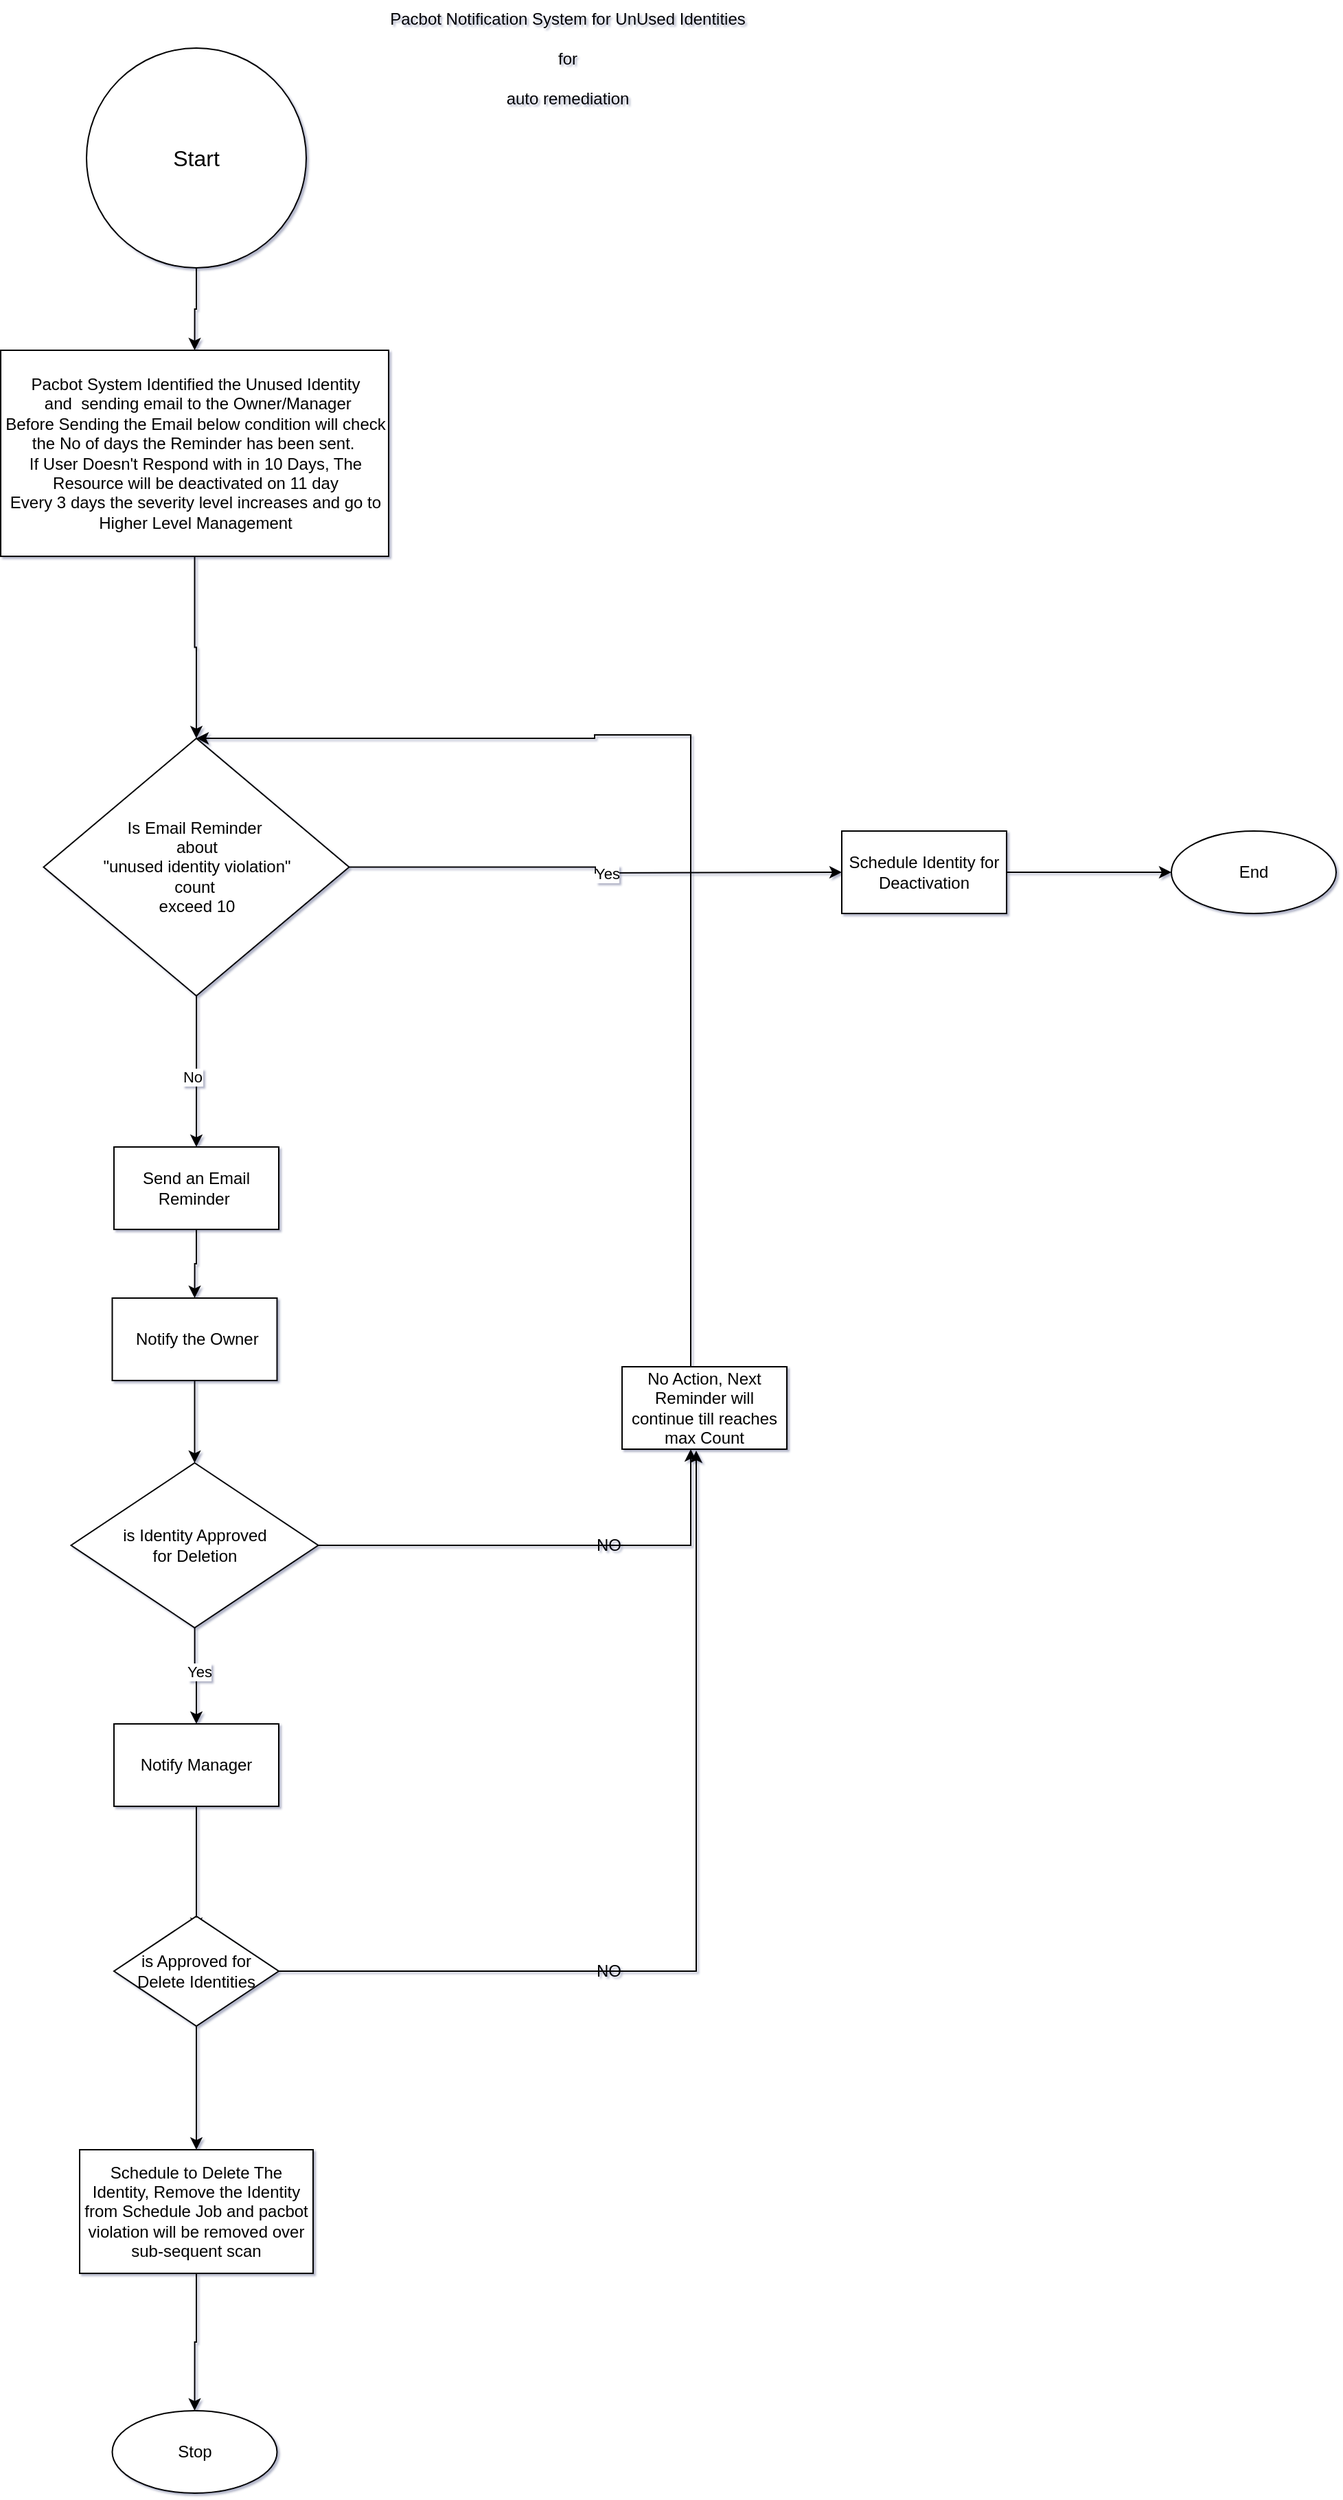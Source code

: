 <mxfile version="20.5.1" type="device" pages="2"><diagram id="2F7PlmNA8KwAkaLONM8t" name="Page-1"><mxGraphModel dx="1351" dy="623" grid="1" gridSize="10" guides="1" tooltips="1" connect="1" arrows="1" fold="1" page="1" pageScale="1" pageWidth="3300" pageHeight="4681" math="0" shadow="1"><root><mxCell id="0"/><mxCell id="1" parent="0"/><mxCell id="TSgOGWD9GSTZMh9P5ER6-11" style="edgeStyle=orthogonalEdgeStyle;rounded=0;orthogonalLoop=1;jettySize=auto;html=1;entryX=0.5;entryY=0;entryDx=0;entryDy=0;" edge="1" parent="1" source="mKRCRx4T-LMMCA1vkFXD-2" target="TSgOGWD9GSTZMh9P5ER6-5"><mxGeometry relative="1" as="geometry"/></mxCell><mxCell id="mKRCRx4T-LMMCA1vkFXD-2" value="&lt;font style=&quot;font-size: 16px;&quot;&gt;Start&lt;/font&gt;" style="ellipse;whiteSpace=wrap;html=1;aspect=fixed;" parent="1" vertex="1"><mxGeometry x="360" y="60" width="160" height="160" as="geometry"/></mxCell><mxCell id="W3dbQqCWbhaAqqRiF6k4-11" style="edgeStyle=orthogonalEdgeStyle;rounded=0;orthogonalLoop=1;jettySize=auto;html=1;entryX=0.5;entryY=0;entryDx=0;entryDy=0;" parent="1" source="mKRCRx4T-LMMCA1vkFXD-12" target="mKRCRx4T-LMMCA1vkFXD-18" edge="1"><mxGeometry relative="1" as="geometry"/></mxCell><mxCell id="mKRCRx4T-LMMCA1vkFXD-12" value="&amp;nbsp;Notify the Owner" style="whiteSpace=wrap;html=1;" parent="1" vertex="1"><mxGeometry x="378.75" y="970" width="120" height="60" as="geometry"/></mxCell><mxCell id="W3dbQqCWbhaAqqRiF6k4-15" style="edgeStyle=orthogonalEdgeStyle;rounded=0;orthogonalLoop=1;jettySize=auto;html=1;entryX=0.5;entryY=0;entryDx=0;entryDy=0;" parent="1" source="mKRCRx4T-LMMCA1vkFXD-18" target="mKRCRx4T-LMMCA1vkFXD-20" edge="1"><mxGeometry relative="1" as="geometry"/></mxCell><mxCell id="W3dbQqCWbhaAqqRiF6k4-16" value="Yes" style="edgeLabel;html=1;align=center;verticalAlign=middle;resizable=0;points=[];" parent="W3dbQqCWbhaAqqRiF6k4-15" vertex="1" connectable="0"><mxGeometry x="-0.12" y="3" relative="1" as="geometry"><mxPoint as="offset"/></mxGeometry></mxCell><mxCell id="W3dbQqCWbhaAqqRiF6k4-24" value="" style="edgeStyle=orthogonalEdgeStyle;rounded=0;orthogonalLoop=1;jettySize=auto;html=1;" parent="1" source="mKRCRx4T-LMMCA1vkFXD-18" target="W3dbQqCWbhaAqqRiF6k4-23" edge="1"><mxGeometry relative="1" as="geometry"><Array as="points"><mxPoint x="800" y="1150"/></Array></mxGeometry></mxCell><mxCell id="mKRCRx4T-LMMCA1vkFXD-18" value="is Identity Approved &lt;br&gt;for Deletion&lt;br&gt;" style="rhombus;whiteSpace=wrap;html=1;" parent="1" vertex="1"><mxGeometry x="348.75" y="1090" width="180" height="120" as="geometry"/></mxCell><mxCell id="mKRCRx4T-LMMCA1vkFXD-23" value="" style="edgeStyle=orthogonalEdgeStyle;rounded=0;orthogonalLoop=1;jettySize=auto;html=1;" parent="1" source="mKRCRx4T-LMMCA1vkFXD-20" edge="1"><mxGeometry relative="1" as="geometry"><mxPoint x="440" y="1430" as="targetPoint"/></mxGeometry></mxCell><mxCell id="mKRCRx4T-LMMCA1vkFXD-20" value="Notify Manager" style="whiteSpace=wrap;html=1;" parent="1" vertex="1"><mxGeometry x="380" y="1280" width="120" height="60" as="geometry"/></mxCell><mxCell id="W3dbQqCWbhaAqqRiF6k4-7" style="edgeStyle=orthogonalEdgeStyle;rounded=0;orthogonalLoop=1;jettySize=auto;html=1;" parent="1" source="mKRCRx4T-LMMCA1vkFXD-26" edge="1"><mxGeometry relative="1" as="geometry"><mxPoint x="910" y="660" as="targetPoint"/></mxGeometry></mxCell><mxCell id="W3dbQqCWbhaAqqRiF6k4-8" value="Yes&lt;br&gt;" style="edgeLabel;html=1;align=center;verticalAlign=middle;resizable=0;points=[];" parent="W3dbQqCWbhaAqqRiF6k4-7" vertex="1" connectable="0"><mxGeometry x="0.058" relative="1" as="geometry"><mxPoint as="offset"/></mxGeometry></mxCell><mxCell id="W3dbQqCWbhaAqqRiF6k4-9" style="edgeStyle=orthogonalEdgeStyle;rounded=0;orthogonalLoop=1;jettySize=auto;html=1;entryX=0.5;entryY=0;entryDx=0;entryDy=0;" parent="1" source="mKRCRx4T-LMMCA1vkFXD-26" target="mKRCRx4T-LMMCA1vkFXD-32" edge="1"><mxGeometry relative="1" as="geometry"/></mxCell><mxCell id="W3dbQqCWbhaAqqRiF6k4-14" value="No" style="edgeLabel;html=1;align=center;verticalAlign=middle;resizable=0;points=[];" parent="W3dbQqCWbhaAqqRiF6k4-9" vertex="1" connectable="0"><mxGeometry x="0.072" y="-3" relative="1" as="geometry"><mxPoint as="offset"/></mxGeometry></mxCell><mxCell id="mKRCRx4T-LMMCA1vkFXD-26" value="Is Email Reminder&amp;nbsp;&lt;br&gt;about&lt;br&gt;&quot;unused identity violation&quot; &lt;br&gt;count&amp;nbsp;&lt;br&gt;exceed 10" style="rhombus;whiteSpace=wrap;html=1;" parent="1" vertex="1"><mxGeometry x="328.75" y="562.5" width="222.5" height="187.5" as="geometry"/></mxCell><mxCell id="W3dbQqCWbhaAqqRiF6k4-13" value="" style="edgeStyle=orthogonalEdgeStyle;rounded=0;orthogonalLoop=1;jettySize=auto;html=1;" parent="1" source="mKRCRx4T-LMMCA1vkFXD-28" target="W3dbQqCWbhaAqqRiF6k4-12" edge="1"><mxGeometry relative="1" as="geometry"/></mxCell><mxCell id="mKRCRx4T-LMMCA1vkFXD-28" value="Schedule Identity for Deactivation" style="whiteSpace=wrap;html=1;" parent="1" vertex="1"><mxGeometry x="910" y="630" width="120" height="60" as="geometry"/></mxCell><mxCell id="W3dbQqCWbhaAqqRiF6k4-10" style="edgeStyle=orthogonalEdgeStyle;rounded=0;orthogonalLoop=1;jettySize=auto;html=1;entryX=0.5;entryY=0;entryDx=0;entryDy=0;" parent="1" source="mKRCRx4T-LMMCA1vkFXD-32" target="mKRCRx4T-LMMCA1vkFXD-12" edge="1"><mxGeometry relative="1" as="geometry"><mxPoint x="440" y="960" as="targetPoint"/></mxGeometry></mxCell><mxCell id="mKRCRx4T-LMMCA1vkFXD-32" value="Send an Email Reminder&amp;nbsp;" style="whiteSpace=wrap;html=1;" parent="1" vertex="1"><mxGeometry x="380" y="860" width="120" height="60" as="geometry"/></mxCell><mxCell id="W3dbQqCWbhaAqqRiF6k4-5" value="&lt;span style=&quot;&quot;&gt;Pacbot Notification System for UnUsed Identities&lt;br&gt;&lt;br&gt;for &lt;br&gt;&lt;br&gt;auto remediation&lt;br&gt;&lt;br&gt;&lt;/span&gt;" style="text;html=1;align=center;verticalAlign=middle;resizable=0;points=[];autosize=1;strokeColor=none;fillColor=none;" parent="1" vertex="1"><mxGeometry x="570" y="25" width="280" height="100" as="geometry"/></mxCell><mxCell id="W3dbQqCWbhaAqqRiF6k4-12" value="End&lt;br&gt;" style="ellipse;whiteSpace=wrap;html=1;" parent="1" vertex="1"><mxGeometry x="1150" y="630" width="120" height="60" as="geometry"/></mxCell><mxCell id="W3dbQqCWbhaAqqRiF6k4-20" value="" style="edgeStyle=orthogonalEdgeStyle;rounded=0;orthogonalLoop=1;jettySize=auto;html=1;" parent="1" source="W3dbQqCWbhaAqqRiF6k4-18" target="W3dbQqCWbhaAqqRiF6k4-19" edge="1"><mxGeometry relative="1" as="geometry"/></mxCell><mxCell id="W3dbQqCWbhaAqqRiF6k4-26" style="edgeStyle=orthogonalEdgeStyle;rounded=0;orthogonalLoop=1;jettySize=auto;html=1;entryX=0.45;entryY=1.017;entryDx=0;entryDy=0;entryPerimeter=0;" parent="1" source="W3dbQqCWbhaAqqRiF6k4-18" target="W3dbQqCWbhaAqqRiF6k4-23" edge="1"><mxGeometry relative="1" as="geometry"/></mxCell><mxCell id="W3dbQqCWbhaAqqRiF6k4-18" value="is Approved for Delete Identities" style="rhombus;whiteSpace=wrap;html=1;" parent="1" vertex="1"><mxGeometry x="380" y="1420" width="120" height="80" as="geometry"/></mxCell><mxCell id="W3dbQqCWbhaAqqRiF6k4-22" value="" style="edgeStyle=orthogonalEdgeStyle;rounded=0;orthogonalLoop=1;jettySize=auto;html=1;" parent="1" source="W3dbQqCWbhaAqqRiF6k4-19" target="W3dbQqCWbhaAqqRiF6k4-21" edge="1"><mxGeometry relative="1" as="geometry"/></mxCell><mxCell id="W3dbQqCWbhaAqqRiF6k4-19" value="Schedule to Delete The Identity, Remove the Identity from Schedule Job and pacbot violation will be removed over sub-sequent scan" style="whiteSpace=wrap;html=1;" parent="1" vertex="1"><mxGeometry x="355" y="1590" width="170" height="90" as="geometry"/></mxCell><mxCell id="W3dbQqCWbhaAqqRiF6k4-21" value="Stop&lt;br&gt;" style="ellipse;whiteSpace=wrap;html=1;" parent="1" vertex="1"><mxGeometry x="378.75" y="1780" width="120" height="60" as="geometry"/></mxCell><mxCell id="TSgOGWD9GSTZMh9P5ER6-14" style="edgeStyle=orthogonalEdgeStyle;rounded=0;orthogonalLoop=1;jettySize=auto;html=1;fontSize=16;entryX=0.5;entryY=0;entryDx=0;entryDy=0;" edge="1" parent="1" source="W3dbQqCWbhaAqqRiF6k4-23" target="mKRCRx4T-LMMCA1vkFXD-26"><mxGeometry relative="1" as="geometry"><mxPoint x="730" y="590" as="targetPoint"/><Array as="points"><mxPoint x="800" y="560"/><mxPoint x="730" y="560"/><mxPoint x="730" y="563"/></Array></mxGeometry></mxCell><mxCell id="W3dbQqCWbhaAqqRiF6k4-23" value="No Action, Next Reminder will continue till reaches max Count" style="whiteSpace=wrap;html=1;" parent="1" vertex="1"><mxGeometry x="750" y="1020" width="120" height="60" as="geometry"/></mxCell><mxCell id="W3dbQqCWbhaAqqRiF6k4-25" value="NO" style="text;html=1;align=center;verticalAlign=middle;resizable=0;points=[];autosize=1;strokeColor=none;fillColor=none;" parent="1" vertex="1"><mxGeometry x="720" y="1135" width="40" height="30" as="geometry"/></mxCell><mxCell id="TSgOGWD9GSTZMh9P5ER6-12" style="edgeStyle=orthogonalEdgeStyle;rounded=0;orthogonalLoop=1;jettySize=auto;html=1;entryX=0.5;entryY=0;entryDx=0;entryDy=0;fontSize=16;" edge="1" parent="1" source="TSgOGWD9GSTZMh9P5ER6-5" target="mKRCRx4T-LMMCA1vkFXD-26"><mxGeometry relative="1" as="geometry"/></mxCell><mxCell id="TSgOGWD9GSTZMh9P5ER6-5" value="Pacbot System Identified the Unused Identity&lt;br&gt;&amp;nbsp;and&amp;nbsp; sending email to the Owner/Manager&lt;br&gt;Before Sending the Email below condition will check the No of days the Reminder has been sent.&amp;nbsp;&lt;br&gt;If User Doesn't Respond with in 10 Days, The Resource will be deactivated on 11 day&lt;br&gt;Every 3 days the severity level increases and go to Higher Level Management" style="whiteSpace=wrap;html=1;" vertex="1" parent="1"><mxGeometry x="297.5" y="280" width="282.5" height="150" as="geometry"/></mxCell><mxCell id="TSgOGWD9GSTZMh9P5ER6-15" value="NO" style="text;html=1;align=center;verticalAlign=middle;resizable=0;points=[];autosize=1;strokeColor=none;fillColor=none;" vertex="1" parent="1"><mxGeometry x="720" y="1445" width="40" height="30" as="geometry"/></mxCell></root></mxGraphModel></diagram><diagram id="825jTVbD74pwmTZDXjiH" name="Page-2"><mxGraphModel dx="1384" dy="772" grid="1" gridSize="10" guides="1" tooltips="1" connect="1" arrows="1" fold="1" page="1" pageScale="1" pageWidth="850" pageHeight="1100" background="#DAD2D8" math="0" shadow="0"><root><mxCell id="0"/><mxCell id="1" parent="0"/><mxCell id="1SHm4hPK-HVv81CH3Bw4-1" value="&lt;span&gt;Pacbot Notification System&lt;br&gt;to remove unused IAM Identities-User and Role&lt;/span&gt;" style="text;html=1;align=center;verticalAlign=middle;resizable=0;points=[];autosize=1;strokeColor=none;fillColor=none;fontColor=#143642;rounded=1;" vertex="1" parent="1"><mxGeometry x="260" y="5" width="280" height="40" as="geometry"/></mxCell><mxCell id="a-1qxkQPkkysgRtW_MTr-1" value="Start" style="ellipse;whiteSpace=wrap;html=1;fillColor=#FAE5C7;strokeColor=#0F8B8D;fontColor=#143642;rounded=1;" vertex="1" parent="1"><mxGeometry x="340" y="60" width="120" height="50" as="geometry"/></mxCell><mxCell id="7wdDZhYkI96YHoR5jbr_-1" value="Identify the unused accounts and roles and notify the owner" style="rounded=0;whiteSpace=wrap;html=1;fillColor=#FAE5C7;strokeColor=#0F8B8D;fontColor=#143642;" vertex="1" parent="1"><mxGeometry x="340" y="150" width="120" height="60" as="geometry"/></mxCell><mxCell id="zMxUUMqIKeQ8fVVgzI87-1" value="&amp;nbsp;Is no of Email Reminders exceed max count" style="rhombus;whiteSpace=wrap;html=1;fillColor=#FAE5C7;strokeColor=#0F8B8D;fontColor=#143642;rounded=1;" vertex="1" parent="1"><mxGeometry x="325" y="240" width="150" height="160" as="geometry"/></mxCell><mxCell id="ic0EezxAscp7aKQCOM13-2" value="Send the Email Reminder" style="rounded=0;whiteSpace=wrap;html=1;strokeColor=#0F8B8D;fontColor=#143642;fillColor=#FAE5C7;" vertex="1" parent="1"><mxGeometry x="340" y="440" width="120" height="60" as="geometry"/></mxCell><mxCell id="94RmXtZy_hZAy45wh5ry-2" value="&lt;span style=&quot;color: rgb(0, 0, 0);&quot;&gt;is Approved for Deletion by Owner&lt;/span&gt;" style="rhombus;whiteSpace=wrap;html=1;fillColor=#FAE5C7;strokeColor=#0F8B8D;fontColor=#143642;rounded=1;" vertex="1" parent="1"><mxGeometry x="315" y="540" width="170" height="160" as="geometry"/></mxCell><mxCell id="DrW6kKM9lPLiyRGYpazw-1" value="Notify the Manager" style="rounded=0;whiteSpace=wrap;html=1;strokeColor=#0F8B8D;fontColor=#143642;fillColor=#FAE5C7;" vertex="1" parent="1"><mxGeometry x="325" y="740" width="150" height="60" as="geometry"/></mxCell><mxCell id="DK-w31bb5x8y7gX2XaGW-3" value="&lt;span style=&quot;color: rgb(0, 0, 0);&quot;&gt;is Approved for Deletion by Manager&lt;/span&gt;" style="rhombus;whiteSpace=wrap;html=1;fillColor=#FAE5C7;strokeColor=#0F8B8D;fontColor=#143642;rounded=1;" vertex="1" parent="1"><mxGeometry x="315" y="840" width="170" height="160" as="geometry"/></mxCell><mxCell id="vRnMGKTtuLfXFsGvwRMY-1" value="Remove the identity from scheduled JOB" style="rounded=0;whiteSpace=wrap;html=1;strokeColor=#0F8B8D;fontColor=#143642;fillColor=#FAE5C7;" vertex="1" parent="1"><mxGeometry x="335" y="1110" width="120" height="60" as="geometry"/></mxCell><mxCell id="vRnMGKTtuLfXFsGvwRMY-2" value="Mark the identity for Deletion" style="rounded=0;whiteSpace=wrap;html=1;strokeColor=#0F8B8D;fontColor=#143642;fillColor=#FAE5C7;" vertex="1" parent="1"><mxGeometry x="335" y="1220" width="120" height="60" as="geometry"/></mxCell><mxCell id="NFCe-IUsvdAm8rzY-eAQ-1" value="End" style="ellipse;whiteSpace=wrap;html=1;rounded=0;strokeColor=#0F8B8D;fontColor=#143642;fillColor=#FAE5C7;" vertex="1" parent="1"><mxGeometry x="335" y="1320" width="120" height="80" as="geometry"/></mxCell><mxCell id="08QDFl62JGAp28Ak1xsh-1" value="" style="endArrow=classic;html=1;rounded=1;strokeColor=#A8201A;fontColor=#143642;fillColor=#FAE5C7;" edge="1" parent="1"><mxGeometry width="50" height="50" relative="1" as="geometry"><mxPoint x="680" y="1050" as="sourcePoint"/><mxPoint x="400" y="1050" as="targetPoint"/></mxGeometry></mxCell><mxCell id="08QDFl62JGAp28Ak1xsh-2" value="" style="endArrow=none;html=1;rounded=1;strokeColor=#A8201A;fontColor=#143642;fillColor=#FAE5C7;" edge="1" parent="1"><mxGeometry width="50" height="50" relative="1" as="geometry"><mxPoint x="680" y="1050" as="sourcePoint"/><mxPoint x="680" y="320" as="targetPoint"/></mxGeometry></mxCell><mxCell id="08QDFl62JGAp28Ak1xsh-3" value="" style="endArrow=none;html=1;rounded=1;strokeColor=#A8201A;fontColor=#143642;fillColor=#FAE5C7;exitX=1;exitY=0.5;exitDx=0;exitDy=0;" edge="1" parent="1" source="zMxUUMqIKeQ8fVVgzI87-1"><mxGeometry width="50" height="50" relative="1" as="geometry"><mxPoint x="650" y="380" as="sourcePoint"/><mxPoint x="680" y="320" as="targetPoint"/></mxGeometry></mxCell><mxCell id="08QDFl62JGAp28Ak1xsh-4" value="Yes" style="text;html=1;strokeColor=none;fillColor=none;align=center;verticalAlign=middle;whiteSpace=wrap;rounded=0;fontColor=#143642;" vertex="1" parent="1"><mxGeometry x="520" y="290" width="60" height="30" as="geometry"/></mxCell><mxCell id="08QDFl62JGAp28Ak1xsh-7" value="" style="endArrow=classic;html=1;rounded=1;strokeColor=#A8201A;fontColor=#143642;fillColor=#FAE5C7;exitX=0.5;exitY=1;exitDx=0;exitDy=0;entryX=0.5;entryY=0;entryDx=0;entryDy=0;" edge="1" parent="1" source="vRnMGKTtuLfXFsGvwRMY-1" target="vRnMGKTtuLfXFsGvwRMY-2"><mxGeometry width="50" height="50" relative="1" as="geometry"><mxPoint x="385" y="1210" as="sourcePoint"/><mxPoint x="410" y="1210" as="targetPoint"/></mxGeometry></mxCell><mxCell id="08QDFl62JGAp28Ak1xsh-8" value="" style="endArrow=classic;html=1;rounded=1;strokeColor=#A8201A;fontColor=#143642;fillColor=#FAE5C7;exitX=0.5;exitY=1;exitDx=0;exitDy=0;" edge="1" parent="1" source="DK-w31bb5x8y7gX2XaGW-3"><mxGeometry width="50" height="50" relative="1" as="geometry"><mxPoint x="360" y="1050" as="sourcePoint"/><mxPoint x="400" y="1100" as="targetPoint"/></mxGeometry></mxCell><mxCell id="08QDFl62JGAp28Ak1xsh-9" value="" style="endArrow=classic;html=1;rounded=1;strokeColor=#A8201A;fontColor=#143642;fillColor=#FAE5C7;exitX=0.5;exitY=1;exitDx=0;exitDy=0;entryX=0.5;entryY=0;entryDx=0;entryDy=0;" edge="1" parent="1" source="vRnMGKTtuLfXFsGvwRMY-2" target="NFCe-IUsvdAm8rzY-eAQ-1"><mxGeometry width="50" height="50" relative="1" as="geometry"><mxPoint x="405" y="1330" as="sourcePoint"/><mxPoint x="395" y="1310" as="targetPoint"/></mxGeometry></mxCell><mxCell id="08QDFl62JGAp28Ak1xsh-10" value="" style="endArrow=classic;html=1;rounded=1;strokeColor=#A8201A;fontColor=#143642;fillColor=#FAE5C7;entryX=0.5;entryY=0;entryDx=0;entryDy=0;exitX=0.5;exitY=1;exitDx=0;exitDy=0;" edge="1" parent="1" source="DrW6kKM9lPLiyRGYpazw-1" target="DK-w31bb5x8y7gX2XaGW-3"><mxGeometry width="50" height="50" relative="1" as="geometry"><mxPoint x="385" y="830" as="sourcePoint"/><mxPoint x="435" y="780" as="targetPoint"/></mxGeometry></mxCell><mxCell id="08QDFl62JGAp28Ak1xsh-11" value="" style="endArrow=classic;html=1;rounded=1;strokeColor=#A8201A;fontColor=#143642;fillColor=#FAE5C7;entryX=0.5;entryY=0;entryDx=0;entryDy=0;" edge="1" parent="1" target="DrW6kKM9lPLiyRGYpazw-1"><mxGeometry width="50" height="50" relative="1" as="geometry"><mxPoint x="400" y="700" as="sourcePoint"/><mxPoint x="420" y="730" as="targetPoint"/></mxGeometry></mxCell><mxCell id="08QDFl62JGAp28Ak1xsh-14" value="" style="endArrow=classic;html=1;rounded=1;strokeColor=#A8201A;fontColor=#143642;fillColor=#FAE5C7;exitX=0.5;exitY=1;exitDx=0;exitDy=0;entryX=0.5;entryY=0;entryDx=0;entryDy=0;" edge="1" parent="1" source="zMxUUMqIKeQ8fVVgzI87-1" target="ic0EezxAscp7aKQCOM13-2"><mxGeometry width="50" height="50" relative="1" as="geometry"><mxPoint x="425" y="420" as="sourcePoint"/><mxPoint x="475" y="370" as="targetPoint"/></mxGeometry></mxCell><mxCell id="08QDFl62JGAp28Ak1xsh-15" value="" style="endArrow=classic;html=1;rounded=1;strokeColor=#A8201A;fontColor=#143642;fillColor=#FAE5C7;entryX=0.5;entryY=0;entryDx=0;entryDy=0;" edge="1" parent="1" target="94RmXtZy_hZAy45wh5ry-2"><mxGeometry width="50" height="50" relative="1" as="geometry"><mxPoint x="400" y="500" as="sourcePoint"/><mxPoint x="410" y="530" as="targetPoint"/></mxGeometry></mxCell><mxCell id="08QDFl62JGAp28Ak1xsh-16" value="" style="endArrow=classic;html=1;rounded=1;strokeColor=#A8201A;fontColor=#143642;fillColor=#FAE5C7;exitX=0.5;exitY=1;exitDx=0;exitDy=0;entryX=0.5;entryY=0;entryDx=0;entryDy=0;" edge="1" parent="1" source="7wdDZhYkI96YHoR5jbr_-1" target="zMxUUMqIKeQ8fVVgzI87-1"><mxGeometry width="50" height="50" relative="1" as="geometry"><mxPoint x="530" y="240" as="sourcePoint"/><mxPoint x="580" y="190" as="targetPoint"/></mxGeometry></mxCell><mxCell id="08QDFl62JGAp28Ak1xsh-17" value="" style="endArrow=classic;html=1;rounded=1;strokeColor=#A8201A;fontColor=#143642;fillColor=#FAE5C7;exitX=0.5;exitY=1;exitDx=0;exitDy=0;entryX=0.5;entryY=0;entryDx=0;entryDy=0;" edge="1" parent="1" source="a-1qxkQPkkysgRtW_MTr-1" target="7wdDZhYkI96YHoR5jbr_-1"><mxGeometry width="50" height="50" relative="1" as="geometry"><mxPoint x="460" y="120" as="sourcePoint"/><mxPoint x="510" y="70" as="targetPoint"/></mxGeometry></mxCell><mxCell id="08QDFl62JGAp28Ak1xsh-18" value="No" style="text;html=1;strokeColor=none;fillColor=none;align=center;verticalAlign=middle;whiteSpace=wrap;rounded=0;fontColor=#143642;" vertex="1" parent="1"><mxGeometry x="400" y="400" width="60" height="30" as="geometry"/></mxCell><mxCell id="08QDFl62JGAp28Ak1xsh-21" value="Yes" style="text;html=1;strokeColor=none;fillColor=none;align=center;verticalAlign=middle;whiteSpace=wrap;rounded=0;fontColor=#143642;" vertex="1" parent="1"><mxGeometry x="400" y="700" width="60" height="30" as="geometry"/></mxCell><mxCell id="08QDFl62JGAp28Ak1xsh-22" value="" style="endArrow=classic;html=1;rounded=1;strokeColor=#A8201A;fontColor=#143642;fillColor=#FAE5C7;" edge="1" parent="1"><mxGeometry width="50" height="50" relative="1" as="geometry"><mxPoint x="200" y="480" as="sourcePoint"/><mxPoint x="340" y="480" as="targetPoint"/></mxGeometry></mxCell><mxCell id="08QDFl62JGAp28Ak1xsh-25" value="" style="endArrow=none;html=1;rounded=1;strokeColor=#A8201A;fontColor=#143642;fillColor=#FAE5C7;" edge="1" parent="1"><mxGeometry width="50" height="50" relative="1" as="geometry"><mxPoint x="200" y="620" as="sourcePoint"/><mxPoint x="200" y="480" as="targetPoint"/></mxGeometry></mxCell><mxCell id="08QDFl62JGAp28Ak1xsh-26" value="" style="endArrow=none;html=1;rounded=1;strokeColor=#A8201A;fontColor=#143642;fillColor=#FAE5C7;entryX=0;entryY=0.5;entryDx=0;entryDy=0;" edge="1" parent="1" target="94RmXtZy_hZAy45wh5ry-2"><mxGeometry width="50" height="50" relative="1" as="geometry"><mxPoint x="200" y="620" as="sourcePoint"/><mxPoint x="260" y="600" as="targetPoint"/></mxGeometry></mxCell><mxCell id="08QDFl62JGAp28Ak1xsh-27" value="No" style="text;html=1;strokeColor=none;fillColor=none;align=center;verticalAlign=middle;whiteSpace=wrap;rounded=0;fontColor=#143642;" vertex="1" parent="1"><mxGeometry x="230" y="590" width="60" height="30" as="geometry"/></mxCell><mxCell id="08QDFl62JGAp28Ak1xsh-28" value="Yes" style="text;html=1;strokeColor=none;fillColor=none;align=center;verticalAlign=middle;whiteSpace=wrap;rounded=0;fontColor=#143642;" vertex="1" parent="1"><mxGeometry x="340" y="1050" width="60" height="30" as="geometry"/></mxCell><mxCell id="08QDFl62JGAp28Ak1xsh-30" value="" style="endArrow=none;html=1;rounded=1;strokeColor=#A8201A;fontColor=#143642;fillColor=#FAE5C7;entryX=0;entryY=0.5;entryDx=0;entryDy=0;" edge="1" parent="1" target="DK-w31bb5x8y7gX2XaGW-3"><mxGeometry width="50" height="50" relative="1" as="geometry"><mxPoint x="220" y="920" as="sourcePoint"/><mxPoint x="290" y="910" as="targetPoint"/></mxGeometry></mxCell><mxCell id="08QDFl62JGAp28Ak1xsh-31" value="No" style="text;html=1;strokeColor=none;fillColor=none;align=center;verticalAlign=middle;whiteSpace=wrap;rounded=0;fontColor=#143642;" vertex="1" parent="1"><mxGeometry x="240" y="890" width="60" height="30" as="geometry"/></mxCell><mxCell id="08QDFl62JGAp28Ak1xsh-32" value="" style="endArrow=classic;html=1;rounded=1;strokeColor=#A8201A;fontColor=#143642;fillColor=#FAE5C7;entryX=0;entryY=0.5;entryDx=0;entryDy=0;" edge="1" parent="1" target="DrW6kKM9lPLiyRGYpazw-1"><mxGeometry width="50" height="50" relative="1" as="geometry"><mxPoint x="220" y="770" as="sourcePoint"/><mxPoint x="280" y="750" as="targetPoint"/></mxGeometry></mxCell><mxCell id="08QDFl62JGAp28Ak1xsh-33" value="" style="endArrow=none;html=1;rounded=1;strokeColor=#A8201A;fontColor=#143642;fillColor=#FAE5C7;" edge="1" parent="1"><mxGeometry width="50" height="50" relative="1" as="geometry"><mxPoint x="220" y="920" as="sourcePoint"/><mxPoint x="220" y="770" as="targetPoint"/></mxGeometry></mxCell></root></mxGraphModel></diagram></mxfile>